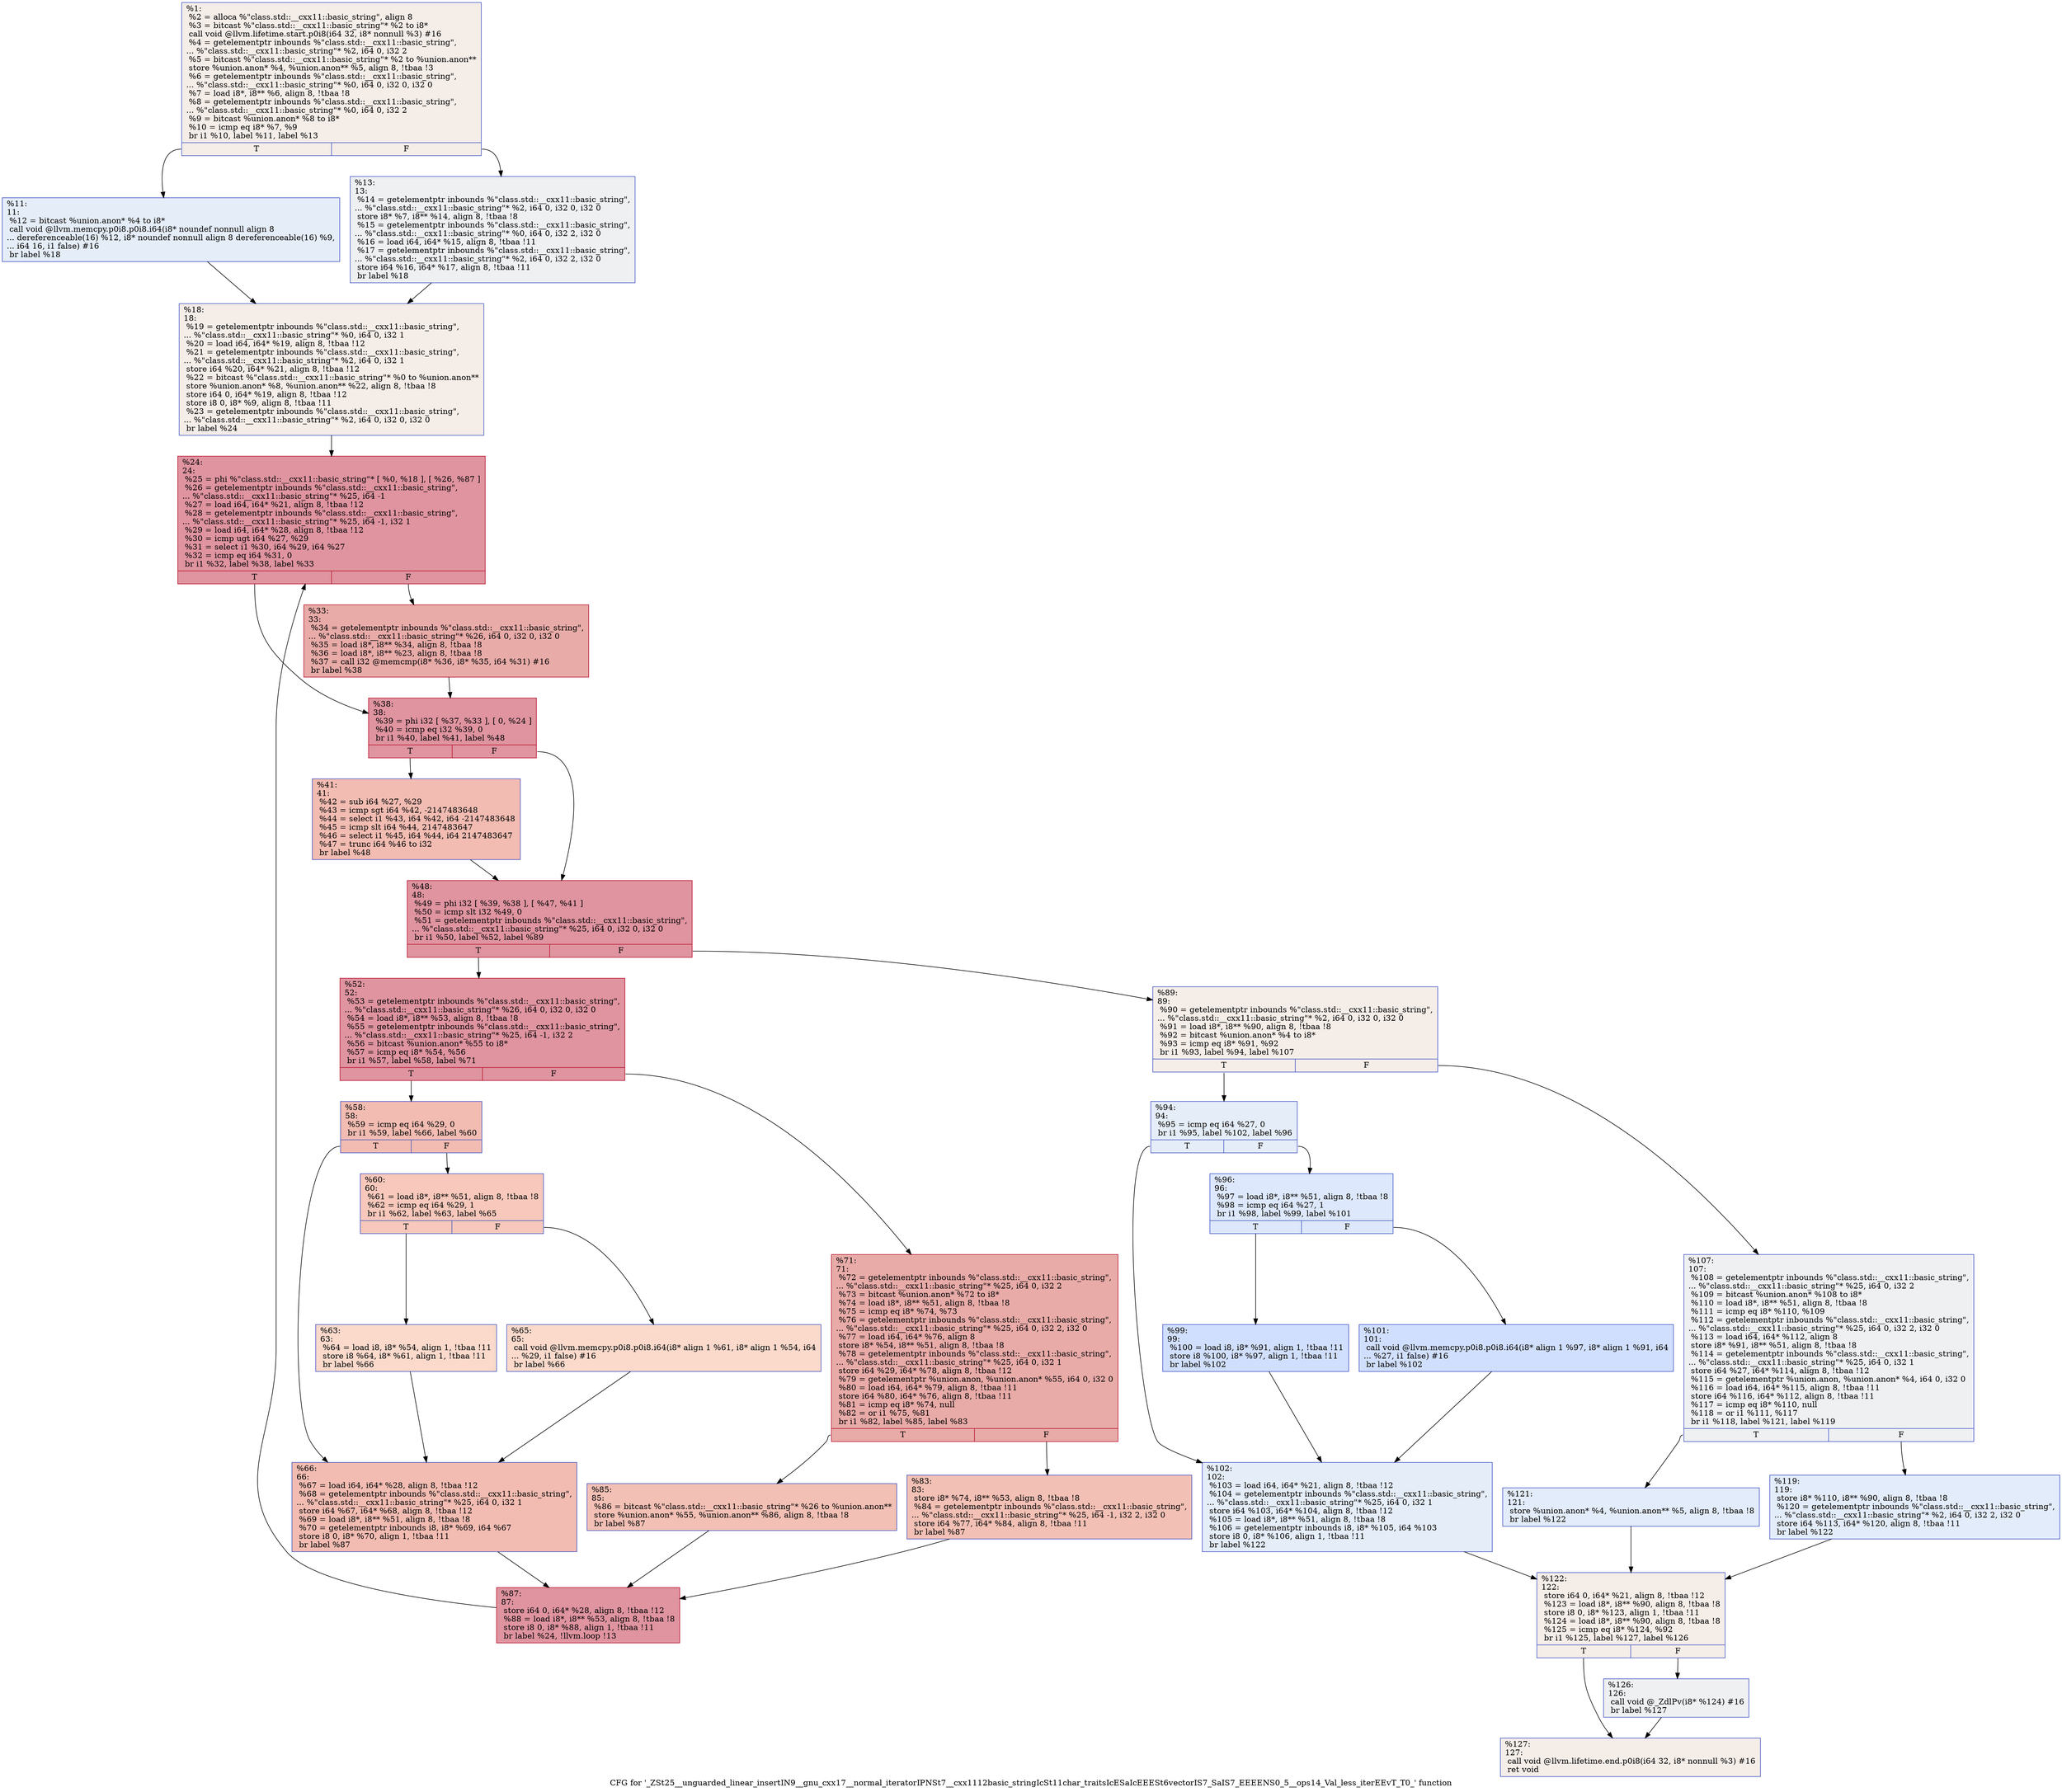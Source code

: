 digraph "CFG for '_ZSt25__unguarded_linear_insertIN9__gnu_cxx17__normal_iteratorIPNSt7__cxx1112basic_stringIcSt11char_traitsIcESaIcEEESt6vectorIS7_SaIS7_EEEENS0_5__ops14_Val_less_iterEEvT_T0_' function" {
	label="CFG for '_ZSt25__unguarded_linear_insertIN9__gnu_cxx17__normal_iteratorIPNSt7__cxx1112basic_stringIcSt11char_traitsIcESaIcEEESt6vectorIS7_SaIS7_EEEENS0_5__ops14_Val_less_iterEEvT_T0_' function";

	Node0x55ca994c4870 [shape=record,color="#3d50c3ff", style=filled, fillcolor="#e8d6cc70",label="{%1:\l  %2 = alloca %\"class.std::__cxx11::basic_string\", align 8\l  %3 = bitcast %\"class.std::__cxx11::basic_string\"* %2 to i8*\l  call void @llvm.lifetime.start.p0i8(i64 32, i8* nonnull %3) #16\l  %4 = getelementptr inbounds %\"class.std::__cxx11::basic_string\",\l... %\"class.std::__cxx11::basic_string\"* %2, i64 0, i32 2\l  %5 = bitcast %\"class.std::__cxx11::basic_string\"* %2 to %union.anon**\l  store %union.anon* %4, %union.anon** %5, align 8, !tbaa !3\l  %6 = getelementptr inbounds %\"class.std::__cxx11::basic_string\",\l... %\"class.std::__cxx11::basic_string\"* %0, i64 0, i32 0, i32 0\l  %7 = load i8*, i8** %6, align 8, !tbaa !8\l  %8 = getelementptr inbounds %\"class.std::__cxx11::basic_string\",\l... %\"class.std::__cxx11::basic_string\"* %0, i64 0, i32 2\l  %9 = bitcast %union.anon* %8 to i8*\l  %10 = icmp eq i8* %7, %9\l  br i1 %10, label %11, label %13\l|{<s0>T|<s1>F}}"];
	Node0x55ca994c4870:s0 -> Node0x55ca994c4a10;
	Node0x55ca994c4870:s1 -> Node0x55ca994c4db0;
	Node0x55ca994c4a10 [shape=record,color="#3d50c3ff", style=filled, fillcolor="#c5d6f270",label="{%11:\l11:                                               \l  %12 = bitcast %union.anon* %4 to i8*\l  call void @llvm.memcpy.p0i8.p0i8.i64(i8* noundef nonnull align 8\l... dereferenceable(16) %12, i8* noundef nonnull align 8 dereferenceable(16) %9,\l... i64 16, i1 false) #16\l  br label %18\l}"];
	Node0x55ca994c4a10 -> Node0x55ca994c6f40;
	Node0x55ca994c4db0 [shape=record,color="#3d50c3ff", style=filled, fillcolor="#d9dce170",label="{%13:\l13:                                               \l  %14 = getelementptr inbounds %\"class.std::__cxx11::basic_string\",\l... %\"class.std::__cxx11::basic_string\"* %2, i64 0, i32 0, i32 0\l  store i8* %7, i8** %14, align 8, !tbaa !8\l  %15 = getelementptr inbounds %\"class.std::__cxx11::basic_string\",\l... %\"class.std::__cxx11::basic_string\"* %0, i64 0, i32 2, i32 0\l  %16 = load i64, i64* %15, align 8, !tbaa !11\l  %17 = getelementptr inbounds %\"class.std::__cxx11::basic_string\",\l... %\"class.std::__cxx11::basic_string\"* %2, i64 0, i32 2, i32 0\l  store i64 %16, i64* %17, align 8, !tbaa !11\l  br label %18\l}"];
	Node0x55ca994c4db0 -> Node0x55ca994c6f40;
	Node0x55ca994c6f40 [shape=record,color="#3d50c3ff", style=filled, fillcolor="#e8d6cc70",label="{%18:\l18:                                               \l  %19 = getelementptr inbounds %\"class.std::__cxx11::basic_string\",\l... %\"class.std::__cxx11::basic_string\"* %0, i64 0, i32 1\l  %20 = load i64, i64* %19, align 8, !tbaa !12\l  %21 = getelementptr inbounds %\"class.std::__cxx11::basic_string\",\l... %\"class.std::__cxx11::basic_string\"* %2, i64 0, i32 1\l  store i64 %20, i64* %21, align 8, !tbaa !12\l  %22 = bitcast %\"class.std::__cxx11::basic_string\"* %0 to %union.anon**\l  store %union.anon* %8, %union.anon** %22, align 8, !tbaa !8\l  store i64 0, i64* %19, align 8, !tbaa !12\l  store i8 0, i8* %9, align 8, !tbaa !11\l  %23 = getelementptr inbounds %\"class.std::__cxx11::basic_string\",\l... %\"class.std::__cxx11::basic_string\"* %2, i64 0, i32 0, i32 0\l  br label %24\l}"];
	Node0x55ca994c6f40 -> Node0x55ca994c7990;
	Node0x55ca994c7990 [shape=record,color="#b70d28ff", style=filled, fillcolor="#b70d2870",label="{%24:\l24:                                               \l  %25 = phi %\"class.std::__cxx11::basic_string\"* [ %0, %18 ], [ %26, %87 ]\l  %26 = getelementptr inbounds %\"class.std::__cxx11::basic_string\",\l... %\"class.std::__cxx11::basic_string\"* %25, i64 -1\l  %27 = load i64, i64* %21, align 8, !tbaa !12\l  %28 = getelementptr inbounds %\"class.std::__cxx11::basic_string\",\l... %\"class.std::__cxx11::basic_string\"* %25, i64 -1, i32 1\l  %29 = load i64, i64* %28, align 8, !tbaa !12\l  %30 = icmp ugt i64 %27, %29\l  %31 = select i1 %30, i64 %29, i64 %27\l  %32 = icmp eq i64 %31, 0\l  br i1 %32, label %38, label %33\l|{<s0>T|<s1>F}}"];
	Node0x55ca994c7990:s0 -> Node0x55ca994c7f00;
	Node0x55ca994c7990:s1 -> Node0x55ca994c7f50;
	Node0x55ca994c7f50 [shape=record,color="#b70d28ff", style=filled, fillcolor="#cc403a70",label="{%33:\l33:                                               \l  %34 = getelementptr inbounds %\"class.std::__cxx11::basic_string\",\l... %\"class.std::__cxx11::basic_string\"* %26, i64 0, i32 0, i32 0\l  %35 = load i8*, i8** %34, align 8, !tbaa !8\l  %36 = load i8*, i8** %23, align 8, !tbaa !8\l  %37 = call i32 @memcmp(i8* %36, i8* %35, i64 %31) #16\l  br label %38\l}"];
	Node0x55ca994c7f50 -> Node0x55ca994c7f00;
	Node0x55ca994c7f00 [shape=record,color="#b70d28ff", style=filled, fillcolor="#b70d2870",label="{%38:\l38:                                               \l  %39 = phi i32 [ %37, %33 ], [ 0, %24 ]\l  %40 = icmp eq i32 %39, 0\l  br i1 %40, label %41, label %48\l|{<s0>T|<s1>F}}"];
	Node0x55ca994c7f00:s0 -> Node0x55ca994c8510;
	Node0x55ca994c7f00:s1 -> Node0x55ca994c8560;
	Node0x55ca994c8510 [shape=record,color="#3d50c3ff", style=filled, fillcolor="#e1675170",label="{%41:\l41:                                               \l  %42 = sub i64 %27, %29\l  %43 = icmp sgt i64 %42, -2147483648\l  %44 = select i1 %43, i64 %42, i64 -2147483648\l  %45 = icmp slt i64 %44, 2147483647\l  %46 = select i1 %45, i64 %44, i64 2147483647\l  %47 = trunc i64 %46 to i32\l  br label %48\l}"];
	Node0x55ca994c8510 -> Node0x55ca994c8560;
	Node0x55ca994c8560 [shape=record,color="#b70d28ff", style=filled, fillcolor="#b70d2870",label="{%48:\l48:                                               \l  %49 = phi i32 [ %39, %38 ], [ %47, %41 ]\l  %50 = icmp slt i32 %49, 0\l  %51 = getelementptr inbounds %\"class.std::__cxx11::basic_string\",\l... %\"class.std::__cxx11::basic_string\"* %25, i64 0, i32 0, i32 0\l  br i1 %50, label %52, label %89\l|{<s0>T|<s1>F}}"];
	Node0x55ca994c8560:s0 -> Node0x55ca994c8c70;
	Node0x55ca994c8560:s1 -> Node0x55ca994c8cc0;
	Node0x55ca994c8c70 [shape=record,color="#b70d28ff", style=filled, fillcolor="#b70d2870",label="{%52:\l52:                                               \l  %53 = getelementptr inbounds %\"class.std::__cxx11::basic_string\",\l... %\"class.std::__cxx11::basic_string\"* %26, i64 0, i32 0, i32 0\l  %54 = load i8*, i8** %53, align 8, !tbaa !8\l  %55 = getelementptr inbounds %\"class.std::__cxx11::basic_string\",\l... %\"class.std::__cxx11::basic_string\"* %25, i64 -1, i32 2\l  %56 = bitcast %union.anon* %55 to i8*\l  %57 = icmp eq i8* %54, %56\l  br i1 %57, label %58, label %71\l|{<s0>T|<s1>F}}"];
	Node0x55ca994c8c70:s0 -> Node0x55ca994c90d0;
	Node0x55ca994c8c70:s1 -> Node0x55ca994c9120;
	Node0x55ca994c90d0 [shape=record,color="#3d50c3ff", style=filled, fillcolor="#e1675170",label="{%58:\l58:                                               \l  %59 = icmp eq i64 %29, 0\l  br i1 %59, label %66, label %60\l|{<s0>T|<s1>F}}"];
	Node0x55ca994c90d0:s0 -> Node0x55ca994c92b0;
	Node0x55ca994c90d0:s1 -> Node0x55ca994c9300;
	Node0x55ca994c9300 [shape=record,color="#3d50c3ff", style=filled, fillcolor="#ed836670",label="{%60:\l60:                                               \l  %61 = load i8*, i8** %51, align 8, !tbaa !8\l  %62 = icmp eq i64 %29, 1\l  br i1 %62, label %63, label %65\l|{<s0>T|<s1>F}}"];
	Node0x55ca994c9300:s0 -> Node0x55ca994c9500;
	Node0x55ca994c9300:s1 -> Node0x55ca994c9550;
	Node0x55ca994c9500 [shape=record,color="#3d50c3ff", style=filled, fillcolor="#f7a88970",label="{%63:\l63:                                               \l  %64 = load i8, i8* %54, align 1, !tbaa !11\l  store i8 %64, i8* %61, align 1, !tbaa !11\l  br label %66\l}"];
	Node0x55ca994c9500 -> Node0x55ca994c92b0;
	Node0x55ca994c9550 [shape=record,color="#3d50c3ff", style=filled, fillcolor="#f7a88970",label="{%65:\l65:                                               \l  call void @llvm.memcpy.p0i8.p0i8.i64(i8* align 1 %61, i8* align 1 %54, i64\l... %29, i1 false) #16\l  br label %66\l}"];
	Node0x55ca994c9550 -> Node0x55ca994c92b0;
	Node0x55ca994c92b0 [shape=record,color="#3d50c3ff", style=filled, fillcolor="#e1675170",label="{%66:\l66:                                               \l  %67 = load i64, i64* %28, align 8, !tbaa !12\l  %68 = getelementptr inbounds %\"class.std::__cxx11::basic_string\",\l... %\"class.std::__cxx11::basic_string\"* %25, i64 0, i32 1\l  store i64 %67, i64* %68, align 8, !tbaa !12\l  %69 = load i8*, i8** %51, align 8, !tbaa !8\l  %70 = getelementptr inbounds i8, i8* %69, i64 %67\l  store i8 0, i8* %70, align 1, !tbaa !11\l  br label %87\l}"];
	Node0x55ca994c92b0 -> Node0x55ca994c7a50;
	Node0x55ca994c9120 [shape=record,color="#b70d28ff", style=filled, fillcolor="#cc403a70",label="{%71:\l71:                                               \l  %72 = getelementptr inbounds %\"class.std::__cxx11::basic_string\",\l... %\"class.std::__cxx11::basic_string\"* %25, i64 0, i32 2\l  %73 = bitcast %union.anon* %72 to i8*\l  %74 = load i8*, i8** %51, align 8, !tbaa !8\l  %75 = icmp eq i8* %74, %73\l  %76 = getelementptr inbounds %\"class.std::__cxx11::basic_string\",\l... %\"class.std::__cxx11::basic_string\"* %25, i64 0, i32 2, i32 0\l  %77 = load i64, i64* %76, align 8\l  store i8* %54, i8** %51, align 8, !tbaa !8\l  %78 = getelementptr inbounds %\"class.std::__cxx11::basic_string\",\l... %\"class.std::__cxx11::basic_string\"* %25, i64 0, i32 1\l  store i64 %29, i64* %78, align 8, !tbaa !12\l  %79 = getelementptr %union.anon, %union.anon* %55, i64 0, i32 0\l  %80 = load i64, i64* %79, align 8, !tbaa !11\l  store i64 %80, i64* %76, align 8, !tbaa !11\l  %81 = icmp eq i8* %74, null\l  %82 = or i1 %75, %81\l  br i1 %82, label %85, label %83\l|{<s0>T|<s1>F}}"];
	Node0x55ca994c9120:s0 -> Node0x55ca994ca5b0;
	Node0x55ca994c9120:s1 -> Node0x55ca994ca600;
	Node0x55ca994ca600 [shape=record,color="#3d50c3ff", style=filled, fillcolor="#e5705870",label="{%83:\l83:                                               \l  store i8* %74, i8** %53, align 8, !tbaa !8\l  %84 = getelementptr inbounds %\"class.std::__cxx11::basic_string\",\l... %\"class.std::__cxx11::basic_string\"* %25, i64 -1, i32 2, i32 0\l  store i64 %77, i64* %84, align 8, !tbaa !11\l  br label %87\l}"];
	Node0x55ca994ca600 -> Node0x55ca994c7a50;
	Node0x55ca994ca5b0 [shape=record,color="#3d50c3ff", style=filled, fillcolor="#e5705870",label="{%85:\l85:                                               \l  %86 = bitcast %\"class.std::__cxx11::basic_string\"* %26 to %union.anon**\l  store %union.anon* %55, %union.anon** %86, align 8, !tbaa !8\l  br label %87\l}"];
	Node0x55ca994ca5b0 -> Node0x55ca994c7a50;
	Node0x55ca994c7a50 [shape=record,color="#b70d28ff", style=filled, fillcolor="#b70d2870",label="{%87:\l87:                                               \l  store i64 0, i64* %28, align 8, !tbaa !12\l  %88 = load i8*, i8** %53, align 8, !tbaa !8\l  store i8 0, i8* %88, align 1, !tbaa !11\l  br label %24, !llvm.loop !13\l}"];
	Node0x55ca994c7a50 -> Node0x55ca994c7990;
	Node0x55ca994c8cc0 [shape=record,color="#3d50c3ff", style=filled, fillcolor="#e8d6cc70",label="{%89:\l89:                                               \l  %90 = getelementptr inbounds %\"class.std::__cxx11::basic_string\",\l... %\"class.std::__cxx11::basic_string\"* %2, i64 0, i32 0, i32 0\l  %91 = load i8*, i8** %90, align 8, !tbaa !8\l  %92 = bitcast %union.anon* %4 to i8*\l  %93 = icmp eq i8* %91, %92\l  br i1 %93, label %94, label %107\l|{<s0>T|<s1>F}}"];
	Node0x55ca994c8cc0:s0 -> Node0x55ca994accf0;
	Node0x55ca994c8cc0:s1 -> Node0x55ca994acd40;
	Node0x55ca994accf0 [shape=record,color="#3d50c3ff", style=filled, fillcolor="#c5d6f270",label="{%94:\l94:                                               \l  %95 = icmp eq i64 %27, 0\l  br i1 %95, label %102, label %96\l|{<s0>T|<s1>F}}"];
	Node0x55ca994accf0:s0 -> Node0x55ca994aced0;
	Node0x55ca994accf0:s1 -> Node0x55ca994acf20;
	Node0x55ca994acf20 [shape=record,color="#3d50c3ff", style=filled, fillcolor="#b2ccfb70",label="{%96:\l96:                                               \l  %97 = load i8*, i8** %51, align 8, !tbaa !8\l  %98 = icmp eq i64 %27, 1\l  br i1 %98, label %99, label %101\l|{<s0>T|<s1>F}}"];
	Node0x55ca994acf20:s0 -> Node0x55ca994ad120;
	Node0x55ca994acf20:s1 -> Node0x55ca994ad170;
	Node0x55ca994ad120 [shape=record,color="#3d50c3ff", style=filled, fillcolor="#96b7ff70",label="{%99:\l99:                                               \l  %100 = load i8, i8* %91, align 1, !tbaa !11\l  store i8 %100, i8* %97, align 1, !tbaa !11\l  br label %102\l}"];
	Node0x55ca994ad120 -> Node0x55ca994aced0;
	Node0x55ca994ad170 [shape=record,color="#3d50c3ff", style=filled, fillcolor="#96b7ff70",label="{%101:\l101:                                              \l  call void @llvm.memcpy.p0i8.p0i8.i64(i8* align 1 %97, i8* align 1 %91, i64\l... %27, i1 false) #16\l  br label %102\l}"];
	Node0x55ca994ad170 -> Node0x55ca994aced0;
	Node0x55ca994aced0 [shape=record,color="#3d50c3ff", style=filled, fillcolor="#c5d6f270",label="{%102:\l102:                                              \l  %103 = load i64, i64* %21, align 8, !tbaa !12\l  %104 = getelementptr inbounds %\"class.std::__cxx11::basic_string\",\l... %\"class.std::__cxx11::basic_string\"* %25, i64 0, i32 1\l  store i64 %103, i64* %104, align 8, !tbaa !12\l  %105 = load i8*, i8** %51, align 8, !tbaa !8\l  %106 = getelementptr inbounds i8, i8* %105, i64 %103\l  store i8 0, i8* %106, align 1, !tbaa !11\l  br label %122\l}"];
	Node0x55ca994aced0 -> Node0x55ca994ad650;
	Node0x55ca994acd40 [shape=record,color="#3d50c3ff", style=filled, fillcolor="#d9dce170",label="{%107:\l107:                                              \l  %108 = getelementptr inbounds %\"class.std::__cxx11::basic_string\",\l... %\"class.std::__cxx11::basic_string\"* %25, i64 0, i32 2\l  %109 = bitcast %union.anon* %108 to i8*\l  %110 = load i8*, i8** %51, align 8, !tbaa !8\l  %111 = icmp eq i8* %110, %109\l  %112 = getelementptr inbounds %\"class.std::__cxx11::basic_string\",\l... %\"class.std::__cxx11::basic_string\"* %25, i64 0, i32 2, i32 0\l  %113 = load i64, i64* %112, align 8\l  store i8* %91, i8** %51, align 8, !tbaa !8\l  %114 = getelementptr inbounds %\"class.std::__cxx11::basic_string\",\l... %\"class.std::__cxx11::basic_string\"* %25, i64 0, i32 1\l  store i64 %27, i64* %114, align 8, !tbaa !12\l  %115 = getelementptr %union.anon, %union.anon* %4, i64 0, i32 0\l  %116 = load i64, i64* %115, align 8, !tbaa !11\l  store i64 %116, i64* %112, align 8, !tbaa !11\l  %117 = icmp eq i8* %110, null\l  %118 = or i1 %111, %117\l  br i1 %118, label %121, label %119\l|{<s0>T|<s1>F}}"];
	Node0x55ca994acd40:s0 -> Node0x55ca994b8340;
	Node0x55ca994acd40:s1 -> Node0x55ca994b8390;
	Node0x55ca994b8390 [shape=record,color="#3d50c3ff", style=filled, fillcolor="#bfd3f670",label="{%119:\l119:                                              \l  store i8* %110, i8** %90, align 8, !tbaa !8\l  %120 = getelementptr inbounds %\"class.std::__cxx11::basic_string\",\l... %\"class.std::__cxx11::basic_string\"* %2, i64 0, i32 2, i32 0\l  store i64 %113, i64* %120, align 8, !tbaa !11\l  br label %122\l}"];
	Node0x55ca994b8390 -> Node0x55ca994ad650;
	Node0x55ca994b8340 [shape=record,color="#3d50c3ff", style=filled, fillcolor="#bfd3f670",label="{%121:\l121:                                              \l  store %union.anon* %4, %union.anon** %5, align 8, !tbaa !8\l  br label %122\l}"];
	Node0x55ca994b8340 -> Node0x55ca994ad650;
	Node0x55ca994ad650 [shape=record,color="#3d50c3ff", style=filled, fillcolor="#e8d6cc70",label="{%122:\l122:                                              \l  store i64 0, i64* %21, align 8, !tbaa !12\l  %123 = load i8*, i8** %90, align 8, !tbaa !8\l  store i8 0, i8* %123, align 1, !tbaa !11\l  %124 = load i8*, i8** %90, align 8, !tbaa !8\l  %125 = icmp eq i8* %124, %92\l  br i1 %125, label %127, label %126\l|{<s0>T|<s1>F}}"];
	Node0x55ca994ad650:s0 -> Node0x55ca994ab160;
	Node0x55ca994ad650:s1 -> Node0x55ca994ab1b0;
	Node0x55ca994ab1b0 [shape=record,color="#3d50c3ff", style=filled, fillcolor="#d9dce170",label="{%126:\l126:                                              \l  call void @_ZdlPv(i8* %124) #16\l  br label %127\l}"];
	Node0x55ca994ab1b0 -> Node0x55ca994ab160;
	Node0x55ca994ab160 [shape=record,color="#3d50c3ff", style=filled, fillcolor="#e8d6cc70",label="{%127:\l127:                                              \l  call void @llvm.lifetime.end.p0i8(i64 32, i8* nonnull %3) #16\l  ret void\l}"];
}
